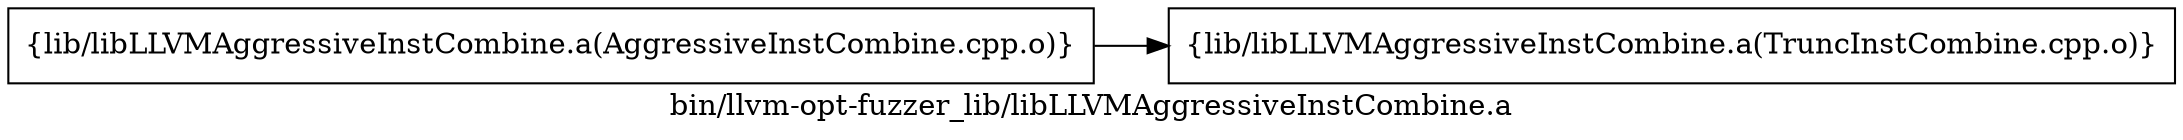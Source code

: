 digraph "bin/llvm-opt-fuzzer_lib/libLLVMAggressiveInstCombine.a" {
	label="bin/llvm-opt-fuzzer_lib/libLLVMAggressiveInstCombine.a";
	rankdir=LR;
	{ rank=same; Node0x55907a51d548;  }
	{ rank=same; Node0x55907a51d548;  }

	Node0x55907a51d548 [shape=record,shape=box,group=0,label="{lib/libLLVMAggressiveInstCombine.a(AggressiveInstCombine.cpp.o)}"];
	Node0x55907a51d548 -> Node0x55907a51f9d8;
	Node0x55907a51f9d8 [shape=record,shape=box,group=0,label="{lib/libLLVMAggressiveInstCombine.a(TruncInstCombine.cpp.o)}"];
}
